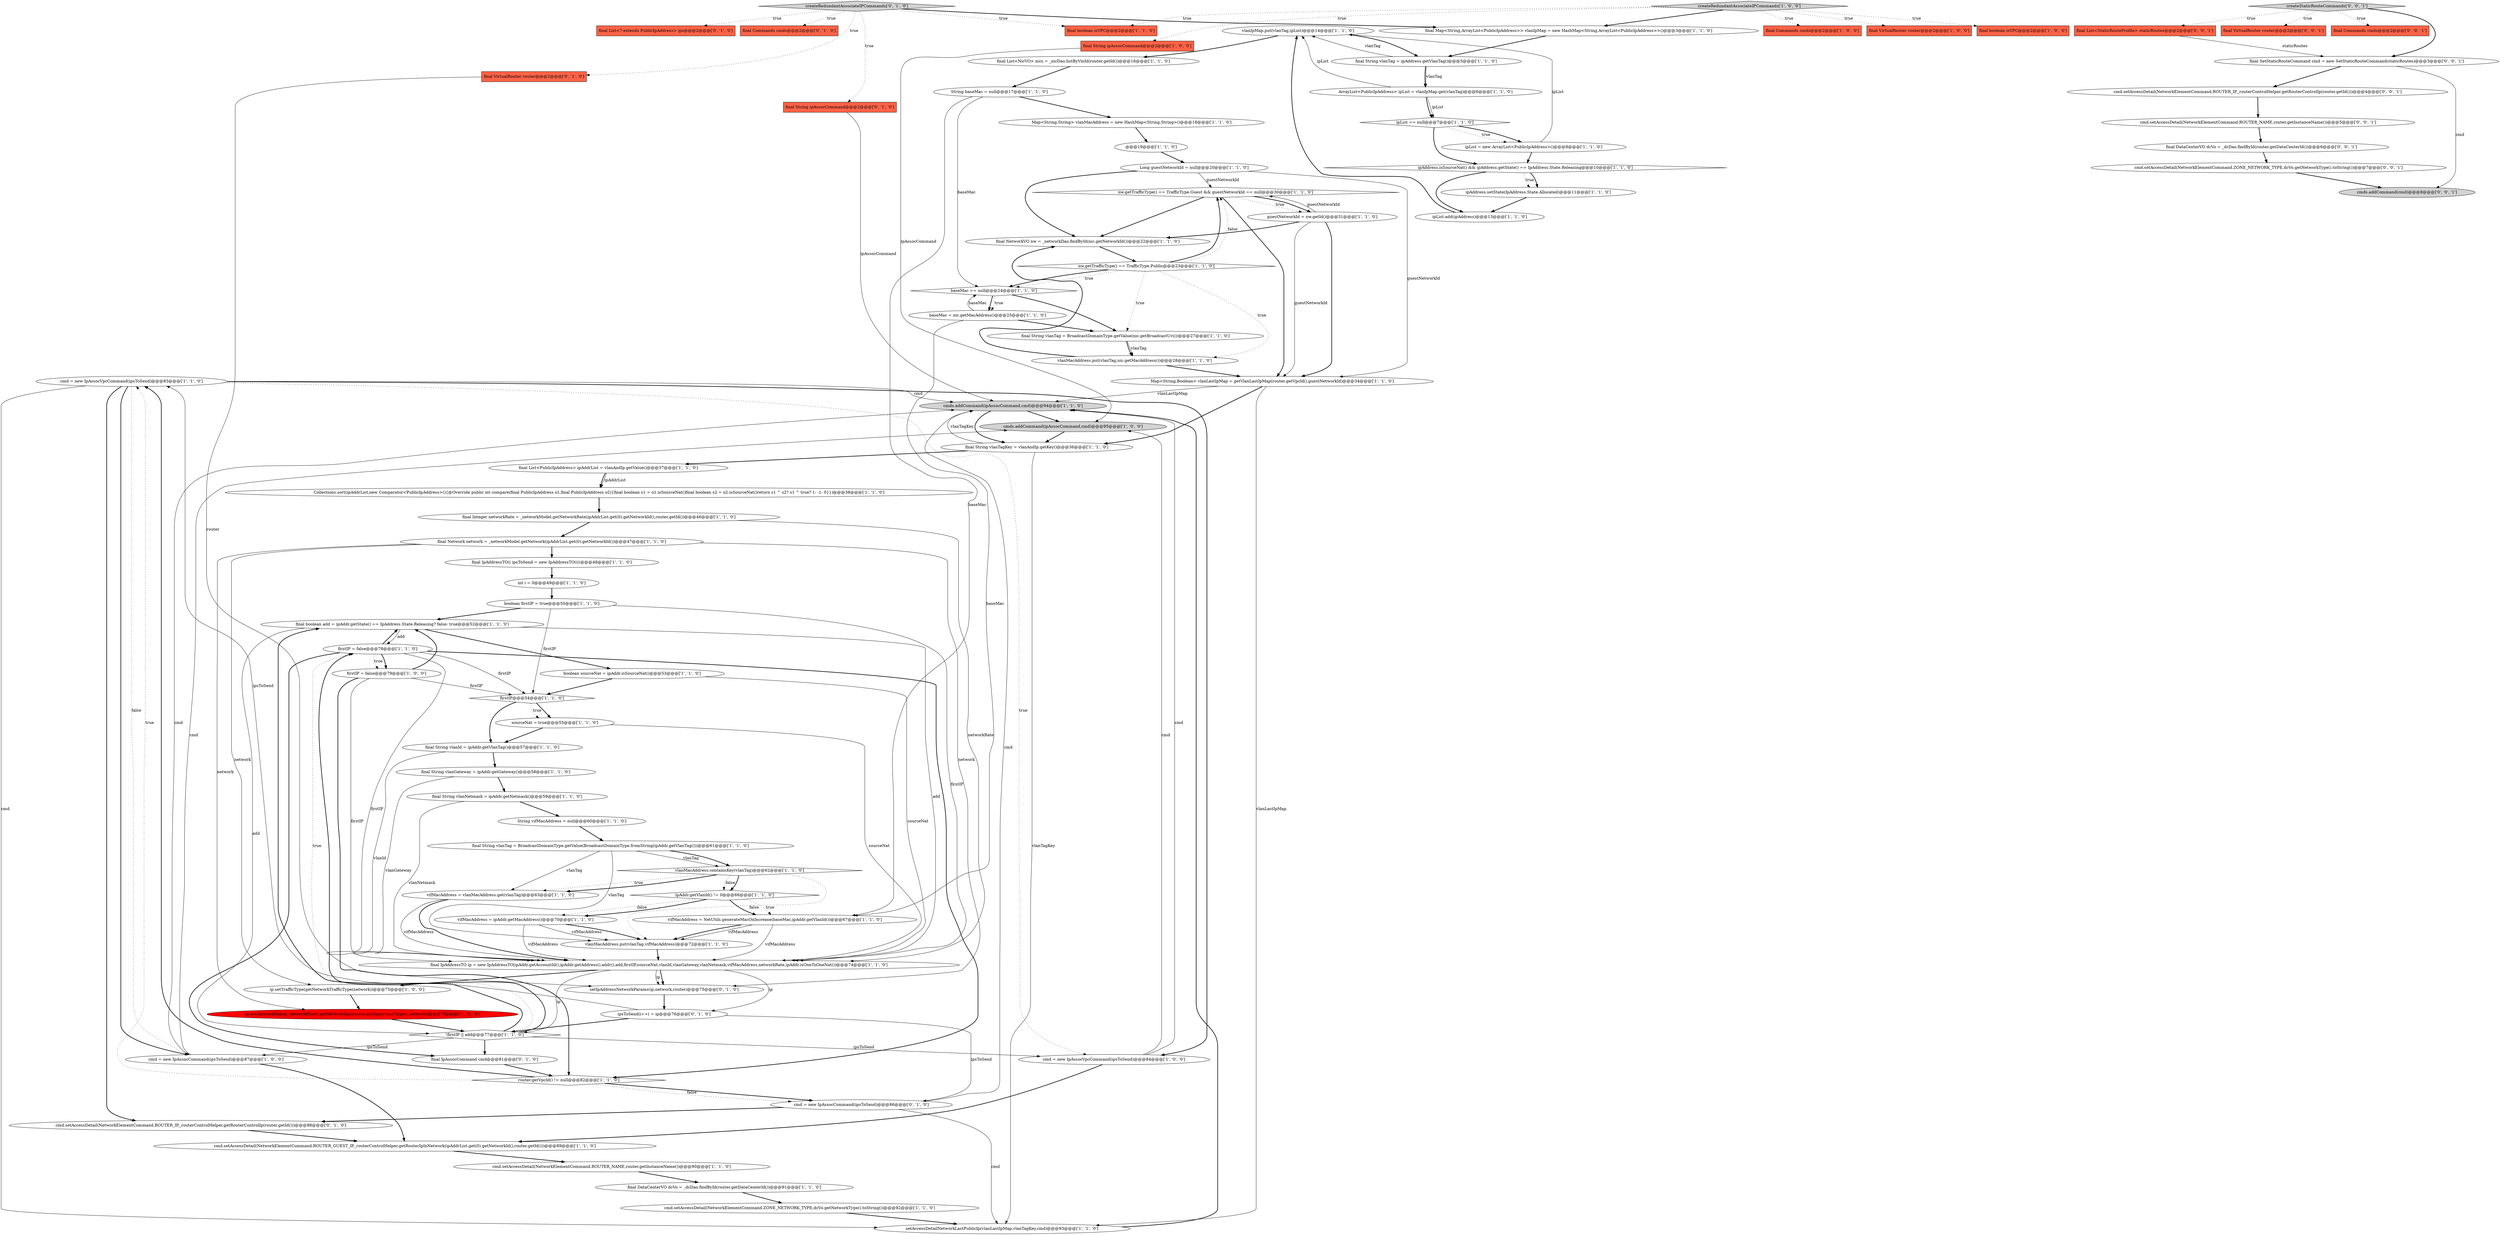 digraph {
48 [style = filled, label = "cmd = new IpAssocVpcCommand(ipsToSend)@@@83@@@['1', '1', '0']", fillcolor = white, shape = ellipse image = "AAA0AAABBB1BBB"];
46 [style = filled, label = "final boolean add = ipAddr.getState() == IpAddress.State.Releasing? false: true@@@52@@@['1', '1', '0']", fillcolor = white, shape = ellipse image = "AAA0AAABBB1BBB"];
61 [style = filled, label = "router.getVpcId() != null@@@82@@@['1', '1', '0']", fillcolor = white, shape = diamond image = "AAA0AAABBB1BBB"];
21 [style = filled, label = "String baseMac = null@@@17@@@['1', '1', '0']", fillcolor = white, shape = ellipse image = "AAA0AAABBB1BBB"];
64 [style = filled, label = "final String vlanNetmask = ipAddr.getNetmask()@@@59@@@['1', '1', '0']", fillcolor = white, shape = ellipse image = "AAA0AAABBB1BBB"];
65 [style = filled, label = "vlanMacAddress.containsKey(vlanTag)@@@62@@@['1', '1', '0']", fillcolor = white, shape = diamond image = "AAA0AAABBB1BBB"];
33 [style = filled, label = "cmds.addCommand(ipAssocCommand,cmd)@@@94@@@['1', '1', '0']", fillcolor = lightgray, shape = ellipse image = "AAA0AAABBB1BBB"];
2 [style = filled, label = "vlanMacAddress.put(vlanTag,vifMacAddress)@@@72@@@['1', '1', '0']", fillcolor = white, shape = ellipse image = "AAA0AAABBB1BBB"];
50 [style = filled, label = "final List<NicVO> nics = _nicDao.listByVmId(router.getId())@@@16@@@['1', '1', '0']", fillcolor = white, shape = ellipse image = "AAA0AAABBB1BBB"];
86 [style = filled, label = "final List<StaticRouteProfile> staticRoutes@@@2@@@['0', '0', '1']", fillcolor = tomato, shape = box image = "AAA0AAABBB3BBB"];
25 [style = filled, label = "final String ipAssocCommand@@@2@@@['1', '0', '0']", fillcolor = tomato, shape = box image = "AAA0AAABBB1BBB"];
80 [style = filled, label = "createStaticRouteCommands['0', '0', '1']", fillcolor = lightgray, shape = diamond image = "AAA0AAABBB3BBB"];
82 [style = filled, label = "cmd.setAccessDetail(NetworkElementCommand.ROUTER_IP,_routerControlHelper.getRouterControlIp(router.getId()))@@@4@@@['0', '0', '1']", fillcolor = white, shape = ellipse image = "AAA0AAABBB3BBB"];
27 [style = filled, label = "cmds.addCommand(ipAssocCommand,cmd)@@@95@@@['1', '0', '0']", fillcolor = lightgray, shape = ellipse image = "AAA0AAABBB1BBB"];
66 [style = filled, label = "firstIP = false@@@78@@@['1', '1', '0']", fillcolor = white, shape = ellipse image = "AAA0AAABBB1BBB"];
73 [style = filled, label = "final IpAssocCommand cmd@@@81@@@['0', '1', '0']", fillcolor = white, shape = ellipse image = "AAA0AAABBB2BBB"];
38 [style = filled, label = "final Commands cmds@@@2@@@['1', '0', '0']", fillcolor = tomato, shape = box image = "AAA0AAABBB1BBB"];
77 [style = filled, label = "ipsToSend(i++( = ip@@@76@@@['0', '1', '0']", fillcolor = white, shape = ellipse image = "AAA0AAABBB2BBB"];
53 [style = filled, label = "String vifMacAddress = null@@@60@@@['1', '1', '0']", fillcolor = white, shape = ellipse image = "AAA0AAABBB1BBB"];
56 [style = filled, label = "final Network network = _networkModel.getNetwork(ipAddrList.get(0).getNetworkId())@@@47@@@['1', '1', '0']", fillcolor = white, shape = ellipse image = "AAA0AAABBB1BBB"];
55 [style = filled, label = "!firstIP || add@@@77@@@['1', '1', '0']", fillcolor = white, shape = diamond image = "AAA0AAABBB1BBB"];
22 [style = filled, label = "@@@19@@@['1', '1', '0']", fillcolor = white, shape = ellipse image = "AAA0AAABBB1BBB"];
40 [style = filled, label = "final boolean isVPC@@@2@@@['1', '1', '0']", fillcolor = tomato, shape = box image = "AAA0AAABBB1BBB"];
81 [style = filled, label = "final VirtualRouter router@@@2@@@['0', '0', '1']", fillcolor = tomato, shape = box image = "AAA0AAABBB3BBB"];
52 [style = filled, label = "createRedundantAssociateIPCommands['1', '0', '0']", fillcolor = lightgray, shape = diamond image = "AAA0AAABBB1BBB"];
60 [style = filled, label = "nw.getTrafficType() == TrafficType.Guest && guestNetworkId == null@@@30@@@['1', '1', '0']", fillcolor = white, shape = diamond image = "AAA0AAABBB1BBB"];
10 [style = filled, label = "final IpAddressTO(( ipsToSend = new IpAddressTO((((@@@48@@@['1', '1', '0']", fillcolor = white, shape = ellipse image = "AAA0AAABBB1BBB"];
83 [style = filled, label = "cmd.setAccessDetail(NetworkElementCommand.ROUTER_NAME,router.getInstanceName())@@@5@@@['0', '0', '1']", fillcolor = white, shape = ellipse image = "AAA0AAABBB3BBB"];
78 [style = filled, label = "final List<? extends PublicIpAddress> ips@@@2@@@['0', '1', '0']", fillcolor = tomato, shape = box image = "AAA0AAABBB2BBB"];
31 [style = filled, label = "final String vlanId = ipAddr.getVlanTag()@@@57@@@['1', '1', '0']", fillcolor = white, shape = ellipse image = "AAA0AAABBB1BBB"];
85 [style = filled, label = "final Commands cmds@@@2@@@['0', '0', '1']", fillcolor = tomato, shape = box image = "AAA0AAABBB3BBB"];
18 [style = filled, label = "final String vlanTag = BroadcastDomainType.getValue(BroadcastDomainType.fromString(ipAddr.getVlanTag()))@@@61@@@['1', '1', '0']", fillcolor = white, shape = ellipse image = "AAA0AAABBB1BBB"];
41 [style = filled, label = "Map<String,String> vlanMacAddress = new HashMap<String,String>()@@@18@@@['1', '1', '0']", fillcolor = white, shape = ellipse image = "AAA0AAABBB1BBB"];
76 [style = filled, label = "final Commands cmds@@@2@@@['0', '1', '0']", fillcolor = tomato, shape = box image = "AAA0AAABBB2BBB"];
42 [style = filled, label = "guestNetworkId = nw.getId()@@@31@@@['1', '1', '0']", fillcolor = white, shape = ellipse image = "AAA0AAABBB1BBB"];
79 [style = filled, label = "cmds.addCommand(cmd)@@@8@@@['0', '0', '1']", fillcolor = lightgray, shape = ellipse image = "AAA0AAABBB3BBB"];
34 [style = filled, label = "ip.setTrafficType(getNetworkTrafficType(network))@@@75@@@['1', '0', '0']", fillcolor = white, shape = ellipse image = "AAA0AAABBB1BBB"];
13 [style = filled, label = "firstIP@@@54@@@['1', '1', '0']", fillcolor = white, shape = diamond image = "AAA0AAABBB1BBB"];
26 [style = filled, label = "cmd.setAccessDetail(NetworkElementCommand.ZONE_NETWORK_TYPE,dcVo.getNetworkType().toString())@@@92@@@['1', '1', '0']", fillcolor = white, shape = ellipse image = "AAA0AAABBB1BBB"];
16 [style = filled, label = "vlanIpMap.put(vlanTag,ipList)@@@14@@@['1', '1', '0']", fillcolor = white, shape = ellipse image = "AAA0AAABBB1BBB"];
70 [style = filled, label = "final VirtualRouter router@@@2@@@['0', '1', '0']", fillcolor = tomato, shape = box image = "AAA0AAABBB2BBB"];
45 [style = filled, label = "baseMac = nic.getMacAddress()@@@25@@@['1', '1', '0']", fillcolor = white, shape = ellipse image = "AAA0AAABBB1BBB"];
17 [style = filled, label = "Map<String,Boolean> vlanLastIpMap = getVlanLastIpMap(router.getVpcId(),guestNetworkId)@@@34@@@['1', '1', '0']", fillcolor = white, shape = ellipse image = "AAA0AAABBB1BBB"];
32 [style = filled, label = "final IpAddressTO ip = new IpAddressTO(ipAddr.getAccountId(),ipAddr.getAddress().addr(),add,firstIP,sourceNat,vlanId,vlanGateway,vlanNetmask,vifMacAddress,networkRate,ipAddr.isOneToOneNat())@@@74@@@['1', '1', '0']", fillcolor = white, shape = ellipse image = "AAA0AAABBB1BBB"];
84 [style = filled, label = "final DataCenterVO dcVo = _dcDao.findById(router.getDataCenterId())@@@6@@@['0', '0', '1']", fillcolor = white, shape = ellipse image = "AAA0AAABBB3BBB"];
63 [style = filled, label = "final String vlanTagKey = vlanAndIp.getKey()@@@36@@@['1', '1', '0']", fillcolor = white, shape = ellipse image = "AAA0AAABBB1BBB"];
24 [style = filled, label = "cmd = new IpAssocCommand(ipsToSend)@@@87@@@['1', '0', '0']", fillcolor = white, shape = ellipse image = "AAA0AAABBB1BBB"];
30 [style = filled, label = "Long guestNetworkId = null@@@20@@@['1', '1', '0']", fillcolor = white, shape = ellipse image = "AAA0AAABBB1BBB"];
67 [style = filled, label = "ipAddress.isSourceNat() && ipAddress.getState() == IpAddress.State.Releasing@@@10@@@['1', '1', '0']", fillcolor = white, shape = diamond image = "AAA0AAABBB1BBB"];
59 [style = filled, label = "ArrayList<PublicIpAddress> ipList = vlanIpMap.get(vlanTag)@@@6@@@['1', '1', '0']", fillcolor = white, shape = ellipse image = "AAA0AAABBB1BBB"];
69 [style = filled, label = "createRedundantAssociateIPCommands['0', '1', '0']", fillcolor = lightgray, shape = diamond image = "AAA0AAABBB2BBB"];
36 [style = filled, label = "vifMacAddress = NetUtils.generateMacOnIncrease(baseMac,ipAddr.getVlanId())@@@67@@@['1', '1', '0']", fillcolor = white, shape = ellipse image = "AAA0AAABBB1BBB"];
37 [style = filled, label = "final VirtualRouter router@@@2@@@['1', '0', '0']", fillcolor = tomato, shape = box image = "AAA0AAABBB1BBB"];
23 [style = filled, label = "cmd = new IpAssocVpcCommand(ipsToSend)@@@84@@@['1', '0', '0']", fillcolor = white, shape = ellipse image = "AAA0AAABBB1BBB"];
72 [style = filled, label = "cmd.setAccessDetail(NetworkElementCommand.ROUTER_IP,_routerControlHelper.getRouterControlIp(router.getId()))@@@88@@@['0', '1', '0']", fillcolor = white, shape = ellipse image = "AAA0AAABBB2BBB"];
68 [style = filled, label = "baseMac == null@@@24@@@['1', '1', '0']", fillcolor = white, shape = diamond image = "AAA0AAABBB1BBB"];
58 [style = filled, label = "ipAddr.getVlanId() != 0@@@66@@@['1', '1', '0']", fillcolor = white, shape = diamond image = "AAA0AAABBB1BBB"];
71 [style = filled, label = "setIpAddressNetworkParams(ip,network,router)@@@75@@@['0', '1', '0']", fillcolor = white, shape = ellipse image = "AAA0AAABBB2BBB"];
8 [style = filled, label = "setAccessDetailNetworkLastPublicIp(vlanLastIpMap,vlanTagKey,cmd)@@@93@@@['1', '1', '0']", fillcolor = white, shape = ellipse image = "AAA0AAABBB1BBB"];
9 [style = filled, label = "final List<PublicIpAddress> ipAddrList = vlanAndIp.getValue()@@@37@@@['1', '1', '0']", fillcolor = white, shape = ellipse image = "AAA0AAABBB1BBB"];
39 [style = filled, label = "Collections.sort(ipAddrList,new Comparator<PublicIpAddress>(){@Override public int compare(final PublicIpAddress o1,final PublicIpAddress o2){final boolean s1 = o1.isSourceNat()final boolean s2 = o2.isSourceNat()return s1 ^ s2? s1 ^ true? 1: -1: 0}})@@@38@@@['1', '1', '0']", fillcolor = white, shape = ellipse image = "AAA0AAABBB1BBB"];
51 [style = filled, label = "final DataCenterVO dcVo = _dcDao.findById(router.getDataCenterId())@@@91@@@['1', '1', '0']", fillcolor = white, shape = ellipse image = "AAA0AAABBB1BBB"];
4 [style = filled, label = "ip.setNetworkName(_networkModel.getNetworkTag(router.getHypervisorType(),network))@@@76@@@['1', '0', '0']", fillcolor = red, shape = ellipse image = "AAA1AAABBB1BBB"];
0 [style = filled, label = "ipList = new ArrayList<PublicIpAddress>()@@@8@@@['1', '1', '0']", fillcolor = white, shape = ellipse image = "AAA0AAABBB1BBB"];
1 [style = filled, label = "vifMacAddress = vlanMacAddress.get(vlanTag)@@@63@@@['1', '1', '0']", fillcolor = white, shape = ellipse image = "AAA0AAABBB1BBB"];
14 [style = filled, label = "boolean sourceNat = ipAddr.isSourceNat()@@@53@@@['1', '1', '0']", fillcolor = white, shape = ellipse image = "AAA0AAABBB1BBB"];
54 [style = filled, label = "ipList.add(ipAddress)@@@13@@@['1', '1', '0']", fillcolor = white, shape = ellipse image = "AAA0AAABBB1BBB"];
87 [style = filled, label = "cmd.setAccessDetail(NetworkElementCommand.ZONE_NETWORK_TYPE,dcVo.getNetworkType().toString())@@@7@@@['0', '0', '1']", fillcolor = white, shape = ellipse image = "AAA0AAABBB3BBB"];
57 [style = filled, label = "final NetworkVO nw = _networkDao.findById(nic.getNetworkId())@@@22@@@['1', '1', '0']", fillcolor = white, shape = ellipse image = "AAA0AAABBB1BBB"];
44 [style = filled, label = "final Map<String,ArrayList<PublicIpAddress>> vlanIpMap = new HashMap<String,ArrayList<PublicIpAddress>>()@@@3@@@['1', '1', '0']", fillcolor = white, shape = ellipse image = "AAA0AAABBB1BBB"];
74 [style = filled, label = "cmd = new IpAssocCommand(ipsToSend)@@@86@@@['0', '1', '0']", fillcolor = white, shape = ellipse image = "AAA0AAABBB2BBB"];
20 [style = filled, label = "final String vlanTag = ipAddress.getVlanTag()@@@5@@@['1', '1', '0']", fillcolor = white, shape = ellipse image = "AAA0AAABBB1BBB"];
3 [style = filled, label = "sourceNat = true@@@55@@@['1', '1', '0']", fillcolor = white, shape = ellipse image = "AAA0AAABBB1BBB"];
15 [style = filled, label = "int i = 0@@@49@@@['1', '1', '0']", fillcolor = white, shape = ellipse image = "AAA0AAABBB1BBB"];
43 [style = filled, label = "vifMacAddress = ipAddr.getMacAddress()@@@70@@@['1', '1', '0']", fillcolor = white, shape = ellipse image = "AAA0AAABBB1BBB"];
11 [style = filled, label = "ipAddress.setState(IpAddress.State.Allocated)@@@11@@@['1', '1', '0']", fillcolor = white, shape = ellipse image = "AAA0AAABBB1BBB"];
49 [style = filled, label = "nw.getTrafficType() == TrafficType.Public@@@23@@@['1', '1', '0']", fillcolor = white, shape = diamond image = "AAA0AAABBB1BBB"];
47 [style = filled, label = "ipList == null@@@7@@@['1', '1', '0']", fillcolor = white, shape = diamond image = "AAA0AAABBB1BBB"];
75 [style = filled, label = "final String ipAssocCommand@@@2@@@['0', '1', '0']", fillcolor = tomato, shape = box image = "AAA0AAABBB2BBB"];
29 [style = filled, label = "firstIP = false@@@79@@@['1', '0', '0']", fillcolor = white, shape = ellipse image = "AAA0AAABBB1BBB"];
88 [style = filled, label = "final SetStaticRouteCommand cmd = new SetStaticRouteCommand(staticRoutes)@@@3@@@['0', '0', '1']", fillcolor = white, shape = ellipse image = "AAA0AAABBB3BBB"];
7 [style = filled, label = "final String vlanGateway = ipAddr.getGateway()@@@58@@@['1', '1', '0']", fillcolor = white, shape = ellipse image = "AAA0AAABBB1BBB"];
28 [style = filled, label = "final String vlanTag = BroadcastDomainType.getValue(nic.getBroadcastUri())@@@27@@@['1', '1', '0']", fillcolor = white, shape = ellipse image = "AAA0AAABBB1BBB"];
6 [style = filled, label = "final boolean isVPC@@@2@@@['1', '0', '0']", fillcolor = tomato, shape = box image = "AAA0AAABBB1BBB"];
19 [style = filled, label = "cmd.setAccessDetail(NetworkElementCommand.ROUTER_GUEST_IP,_routerControlHelper.getRouterIpInNetwork(ipAddrList.get(0).getNetworkId(),router.getId()))@@@89@@@['1', '1', '0']", fillcolor = white, shape = ellipse image = "AAA0AAABBB1BBB"];
62 [style = filled, label = "vlanMacAddress.put(vlanTag,nic.getMacAddress())@@@28@@@['1', '1', '0']", fillcolor = white, shape = ellipse image = "AAA0AAABBB1BBB"];
5 [style = filled, label = "cmd.setAccessDetail(NetworkElementCommand.ROUTER_NAME,router.getInstanceName())@@@90@@@['1', '1', '0']", fillcolor = white, shape = ellipse image = "AAA0AAABBB1BBB"];
35 [style = filled, label = "boolean firstIP = true@@@50@@@['1', '1', '0']", fillcolor = white, shape = ellipse image = "AAA0AAABBB1BBB"];
12 [style = filled, label = "final Integer networkRate = _networkModel.getNetworkRate(ipAddrList.get(0).getNetworkId(),router.getId())@@@46@@@['1', '1', '0']", fillcolor = white, shape = ellipse image = "AAA0AAABBB1BBB"];
35->13 [style = solid, label="firstIP"];
65->58 [style = dotted, label="false"];
83->84 [style = bold, label=""];
52->44 [style = bold, label=""];
23->33 [style = solid, label="cmd"];
49->62 [style = dotted, label="true"];
48->24 [style = dotted, label="false"];
70->71 [style = solid, label="router"];
86->88 [style = solid, label="staticRoutes"];
74->8 [style = solid, label="cmd"];
74->72 [style = bold, label=""];
69->75 [style = dotted, label="true"];
24->33 [style = solid, label="cmd"];
21->36 [style = solid, label="baseMac"];
67->11 [style = dotted, label="true"];
28->62 [style = bold, label=""];
52->37 [style = dotted, label="true"];
64->53 [style = bold, label=""];
32->34 [style = bold, label=""];
52->6 [style = dotted, label="true"];
77->74 [style = solid, label="ipsToSend"];
22->30 [style = bold, label=""];
24->27 [style = solid, label="cmd"];
33->63 [style = bold, label=""];
18->2 [style = solid, label="vlanTag"];
30->17 [style = solid, label="guestNetworkId"];
48->8 [style = solid, label="cmd"];
19->5 [style = bold, label=""];
17->63 [style = bold, label=""];
54->16 [style = bold, label=""];
75->33 [style = solid, label="ipAssocCommand"];
52->25 [style = dotted, label="true"];
36->2 [style = bold, label=""];
29->46 [style = bold, label=""];
73->61 [style = bold, label=""];
64->32 [style = solid, label="vlanNetmask"];
48->72 [style = bold, label=""];
51->26 [style = bold, label=""];
66->73 [style = bold, label=""];
66->29 [style = bold, label=""];
59->47 [style = solid, label="ipList"];
41->22 [style = bold, label=""];
55->23 [style = solid, label="ipsToSend"];
13->31 [style = bold, label=""];
9->39 [style = solid, label="ipAddrList"];
2->32 [style = bold, label=""];
42->60 [style = solid, label="guestNetworkId"];
56->4 [style = solid, label="network"];
47->0 [style = bold, label=""];
48->24 [style = bold, label=""];
60->17 [style = bold, label=""];
48->33 [style = solid, label="cmd"];
7->32 [style = solid, label="vlanGateway"];
3->32 [style = solid, label="sourceNat"];
61->74 [style = bold, label=""];
49->68 [style = dotted, label="true"];
66->46 [style = bold, label=""];
56->34 [style = solid, label="network"];
80->86 [style = dotted, label="true"];
9->39 [style = bold, label=""];
24->19 [style = bold, label=""];
13->3 [style = dotted, label="true"];
66->32 [style = solid, label="firstIP"];
65->1 [style = dotted, label="true"];
65->2 [style = dotted, label="false"];
46->32 [style = solid, label="add"];
35->32 [style = solid, label="firstIP"];
18->65 [style = solid, label="vlanTag"];
21->41 [style = bold, label=""];
63->8 [style = solid, label="vlanTagKey"];
29->13 [style = solid, label="firstIP"];
42->17 [style = solid, label="guestNetworkId"];
33->27 [style = bold, label=""];
43->32 [style = solid, label="vifMacAddress"];
61->48 [style = dotted, label="true"];
15->35 [style = bold, label=""];
60->42 [style = dotted, label="true"];
56->10 [style = bold, label=""];
61->48 [style = bold, label=""];
30->60 [style = solid, label="guestNetworkId"];
45->68 [style = solid, label="baseMac"];
60->57 [style = bold, label=""];
44->20 [style = bold, label=""];
23->27 [style = solid, label="cmd"];
39->12 [style = bold, label=""];
68->45 [style = bold, label=""];
80->88 [style = bold, label=""];
1->32 [style = bold, label=""];
46->14 [style = bold, label=""];
20->59 [style = solid, label="vlanTag"];
66->61 [style = bold, label=""];
62->17 [style = bold, label=""];
18->65 [style = bold, label=""];
67->11 [style = bold, label=""];
87->79 [style = bold, label=""];
16->20 [style = bold, label=""];
65->1 [style = bold, label=""];
55->66 [style = bold, label=""];
58->43 [style = dotted, label="false"];
63->33 [style = solid, label="vlanTagKey"];
25->27 [style = solid, label="ipAssocCommand"];
29->32 [style = solid, label="firstIP"];
59->16 [style = solid, label="ipList"];
55->24 [style = solid, label="ipsToSend"];
29->61 [style = bold, label=""];
36->32 [style = solid, label="vifMacAddress"];
8->33 [style = bold, label=""];
17->8 [style = solid, label="vlanLastIpMap"];
58->43 [style = bold, label=""];
49->68 [style = bold, label=""];
43->2 [style = solid, label="vifMacAddress"];
67->54 [style = bold, label=""];
32->71 [style = bold, label=""];
7->64 [style = bold, label=""];
32->55 [style = solid, label="ip"];
43->2 [style = bold, label=""];
26->8 [style = bold, label=""];
31->32 [style = solid, label="vlanId"];
69->70 [style = dotted, label="true"];
31->7 [style = bold, label=""];
16->50 [style = bold, label=""];
82->83 [style = bold, label=""];
18->1 [style = solid, label="vlanTag"];
59->47 [style = bold, label=""];
48->23 [style = bold, label=""];
49->28 [style = dotted, label="true"];
66->29 [style = dotted, label="true"];
21->68 [style = solid, label="baseMac"];
17->33 [style = solid, label="vlanLastIpMap"];
42->57 [style = bold, label=""];
12->56 [style = bold, label=""];
23->19 [style = bold, label=""];
49->60 [style = bold, label=""];
77->55 [style = bold, label=""];
28->62 [style = solid, label="vlanTag"];
1->32 [style = solid, label="vifMacAddress"];
74->33 [style = solid, label="cmd"];
32->71 [style = solid, label="ip"];
14->13 [style = bold, label=""];
47->0 [style = dotted, label="true"];
80->81 [style = dotted, label="true"];
55->66 [style = dotted, label="true"];
68->28 [style = bold, label=""];
60->42 [style = bold, label=""];
11->54 [style = bold, label=""];
12->32 [style = solid, label="networkRate"];
0->16 [style = solid, label="ipList"];
52->40 [style = dotted, label="true"];
58->36 [style = bold, label=""];
72->19 [style = bold, label=""];
49->60 [style = dotted, label="false"];
52->38 [style = dotted, label="true"];
63->9 [style = bold, label=""];
10->15 [style = bold, label=""];
5->51 [style = bold, label=""];
45->36 [style = solid, label="baseMac"];
69->78 [style = dotted, label="true"];
68->45 [style = dotted, label="true"];
3->31 [style = bold, label=""];
53->18 [style = bold, label=""];
56->71 [style = solid, label="network"];
55->73 [style = bold, label=""];
46->66 [style = solid, label="add"];
42->17 [style = bold, label=""];
58->36 [style = dotted, label="true"];
30->57 [style = bold, label=""];
36->2 [style = solid, label="vifMacAddress"];
32->77 [style = solid, label="ip"];
27->63 [style = bold, label=""];
45->28 [style = bold, label=""];
0->67 [style = bold, label=""];
62->57 [style = bold, label=""];
69->44 [style = bold, label=""];
66->13 [style = solid, label="firstIP"];
46->55 [style = solid, label="add"];
65->58 [style = bold, label=""];
55->46 [style = bold, label=""];
71->77 [style = bold, label=""];
13->3 [style = bold, label=""];
84->87 [style = bold, label=""];
69->76 [style = dotted, label="true"];
20->59 [style = bold, label=""];
14->32 [style = solid, label="sourceNat"];
80->85 [style = dotted, label="true"];
47->67 [style = bold, label=""];
34->4 [style = bold, label=""];
57->49 [style = bold, label=""];
61->74 [style = dotted, label="false"];
88->79 [style = solid, label="cmd"];
4->55 [style = bold, label=""];
48->23 [style = dotted, label="true"];
77->48 [style = solid, label="ipsToSend"];
88->82 [style = bold, label=""];
50->21 [style = bold, label=""];
69->40 [style = dotted, label="true"];
20->16 [style = solid, label="vlanTag"];
35->46 [style = bold, label=""];
}
